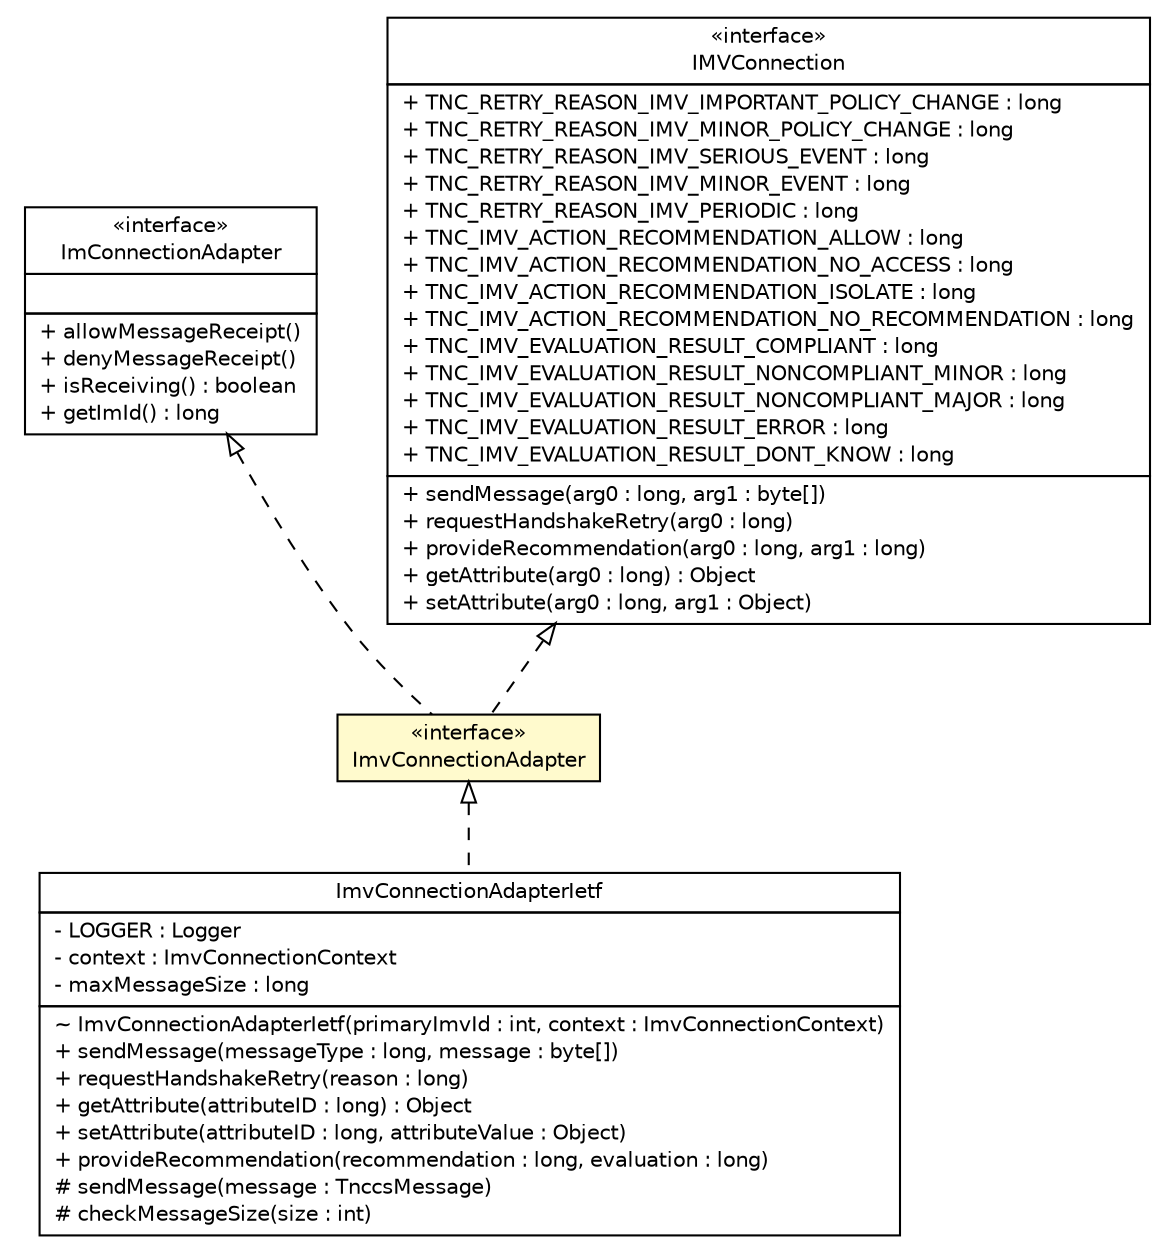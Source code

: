 #!/usr/local/bin/dot
#
# Class diagram 
# Generated by UMLGraph version R5_6 (http://www.umlgraph.org/)
#

digraph G {
	edge [fontname="Helvetica",fontsize=10,labelfontname="Helvetica",labelfontsize=10];
	node [fontname="Helvetica",fontsize=10,shape=plaintext];
	nodesep=0.25;
	ranksep=0.5;
	// de.hsbremen.tc.tnc.tnccs.adapter.connection.ImConnectionAdapter
	c24427 [label=<<table title="de.hsbremen.tc.tnc.tnccs.adapter.connection.ImConnectionAdapter" border="0" cellborder="1" cellspacing="0" cellpadding="2" port="p" href="./ImConnectionAdapter.html">
		<tr><td><table border="0" cellspacing="0" cellpadding="1">
<tr><td align="center" balign="center"> &#171;interface&#187; </td></tr>
<tr><td align="center" balign="center"> ImConnectionAdapter </td></tr>
		</table></td></tr>
		<tr><td><table border="0" cellspacing="0" cellpadding="1">
<tr><td align="left" balign="left">  </td></tr>
		</table></td></tr>
		<tr><td><table border="0" cellspacing="0" cellpadding="1">
<tr><td align="left" balign="left"> + allowMessageReceipt() </td></tr>
<tr><td align="left" balign="left"> + denyMessageReceipt() </td></tr>
<tr><td align="left" balign="left"> + isReceiving() : boolean </td></tr>
<tr><td align="left" balign="left"> + getImId() : long </td></tr>
		</table></td></tr>
		</table>>, URL="./ImConnectionAdapter.html", fontname="Helvetica", fontcolor="black", fontsize=10.0];
	// de.hsbremen.tc.tnc.tnccs.adapter.connection.ImvConnectionAdapterIetf
	c24432 [label=<<table title="de.hsbremen.tc.tnc.tnccs.adapter.connection.ImvConnectionAdapterIetf" border="0" cellborder="1" cellspacing="0" cellpadding="2" port="p" href="./ImvConnectionAdapterIetf.html">
		<tr><td><table border="0" cellspacing="0" cellpadding="1">
<tr><td align="center" balign="center"> ImvConnectionAdapterIetf </td></tr>
		</table></td></tr>
		<tr><td><table border="0" cellspacing="0" cellpadding="1">
<tr><td align="left" balign="left"> - LOGGER : Logger </td></tr>
<tr><td align="left" balign="left"> - context : ImvConnectionContext </td></tr>
<tr><td align="left" balign="left"> - maxMessageSize : long </td></tr>
		</table></td></tr>
		<tr><td><table border="0" cellspacing="0" cellpadding="1">
<tr><td align="left" balign="left"> ~ ImvConnectionAdapterIetf(primaryImvId : int, context : ImvConnectionContext) </td></tr>
<tr><td align="left" balign="left"> + sendMessage(messageType : long, message : byte[]) </td></tr>
<tr><td align="left" balign="left"> + requestHandshakeRetry(reason : long) </td></tr>
<tr><td align="left" balign="left"> + getAttribute(attributeID : long) : Object </td></tr>
<tr><td align="left" balign="left"> + setAttribute(attributeID : long, attributeValue : Object) </td></tr>
<tr><td align="left" balign="left"> + provideRecommendation(recommendation : long, evaluation : long) </td></tr>
<tr><td align="left" balign="left"> # sendMessage(message : TnccsMessage) </td></tr>
<tr><td align="left" balign="left"> # checkMessageSize(size : int) </td></tr>
		</table></td></tr>
		</table>>, URL="./ImvConnectionAdapterIetf.html", fontname="Helvetica", fontcolor="black", fontsize=10.0];
	// de.hsbremen.tc.tnc.tnccs.adapter.connection.ImvConnectionAdapter
	c24440 [label=<<table title="de.hsbremen.tc.tnc.tnccs.adapter.connection.ImvConnectionAdapter" border="0" cellborder="1" cellspacing="0" cellpadding="2" port="p" bgcolor="lemonChiffon" href="./ImvConnectionAdapter.html">
		<tr><td><table border="0" cellspacing="0" cellpadding="1">
<tr><td align="center" balign="center"> &#171;interface&#187; </td></tr>
<tr><td align="center" balign="center"> ImvConnectionAdapter </td></tr>
		</table></td></tr>
		</table>>, URL="./ImvConnectionAdapter.html", fontname="Helvetica", fontcolor="black", fontsize=10.0];
	//de.hsbremen.tc.tnc.tnccs.adapter.connection.ImvConnectionAdapterIetf implements de.hsbremen.tc.tnc.tnccs.adapter.connection.ImvConnectionAdapter
	c24440:p -> c24432:p [dir=back,arrowtail=empty,style=dashed];
	//de.hsbremen.tc.tnc.tnccs.adapter.connection.ImvConnectionAdapter implements de.hsbremen.tc.tnc.tnccs.adapter.connection.ImConnectionAdapter
	c24427:p -> c24440:p [dir=back,arrowtail=empty,style=dashed];
	//de.hsbremen.tc.tnc.tnccs.adapter.connection.ImvConnectionAdapter implements org.trustedcomputinggroup.tnc.ifimv.IMVConnection
	c24453:p -> c24440:p [dir=back,arrowtail=empty,style=dashed];
	// org.trustedcomputinggroup.tnc.ifimv.IMVConnection
	c24453 [label=<<table title="org.trustedcomputinggroup.tnc.ifimv.IMVConnection" border="0" cellborder="1" cellspacing="0" cellpadding="2" port="p" href="http://java.sun.com/j2se/1.4.2/docs/api/org/trustedcomputinggroup/tnc/ifimv/IMVConnection.html">
		<tr><td><table border="0" cellspacing="0" cellpadding="1">
<tr><td align="center" balign="center"> &#171;interface&#187; </td></tr>
<tr><td align="center" balign="center"> IMVConnection </td></tr>
		</table></td></tr>
		<tr><td><table border="0" cellspacing="0" cellpadding="1">
<tr><td align="left" balign="left"> + TNC_RETRY_REASON_IMV_IMPORTANT_POLICY_CHANGE : long </td></tr>
<tr><td align="left" balign="left"> + TNC_RETRY_REASON_IMV_MINOR_POLICY_CHANGE : long </td></tr>
<tr><td align="left" balign="left"> + TNC_RETRY_REASON_IMV_SERIOUS_EVENT : long </td></tr>
<tr><td align="left" balign="left"> + TNC_RETRY_REASON_IMV_MINOR_EVENT : long </td></tr>
<tr><td align="left" balign="left"> + TNC_RETRY_REASON_IMV_PERIODIC : long </td></tr>
<tr><td align="left" balign="left"> + TNC_IMV_ACTION_RECOMMENDATION_ALLOW : long </td></tr>
<tr><td align="left" balign="left"> + TNC_IMV_ACTION_RECOMMENDATION_NO_ACCESS : long </td></tr>
<tr><td align="left" balign="left"> + TNC_IMV_ACTION_RECOMMENDATION_ISOLATE : long </td></tr>
<tr><td align="left" balign="left"> + TNC_IMV_ACTION_RECOMMENDATION_NO_RECOMMENDATION : long </td></tr>
<tr><td align="left" balign="left"> + TNC_IMV_EVALUATION_RESULT_COMPLIANT : long </td></tr>
<tr><td align="left" balign="left"> + TNC_IMV_EVALUATION_RESULT_NONCOMPLIANT_MINOR : long </td></tr>
<tr><td align="left" balign="left"> + TNC_IMV_EVALUATION_RESULT_NONCOMPLIANT_MAJOR : long </td></tr>
<tr><td align="left" balign="left"> + TNC_IMV_EVALUATION_RESULT_ERROR : long </td></tr>
<tr><td align="left" balign="left"> + TNC_IMV_EVALUATION_RESULT_DONT_KNOW : long </td></tr>
		</table></td></tr>
		<tr><td><table border="0" cellspacing="0" cellpadding="1">
<tr><td align="left" balign="left"> + sendMessage(arg0 : long, arg1 : byte[]) </td></tr>
<tr><td align="left" balign="left"> + requestHandshakeRetry(arg0 : long) </td></tr>
<tr><td align="left" balign="left"> + provideRecommendation(arg0 : long, arg1 : long) </td></tr>
<tr><td align="left" balign="left"> + getAttribute(arg0 : long) : Object </td></tr>
<tr><td align="left" balign="left"> + setAttribute(arg0 : long, arg1 : Object) </td></tr>
		</table></td></tr>
		</table>>, URL="http://java.sun.com/j2se/1.4.2/docs/api/org/trustedcomputinggroup/tnc/ifimv/IMVConnection.html", fontname="Helvetica", fontcolor="black", fontsize=10.0];
}

